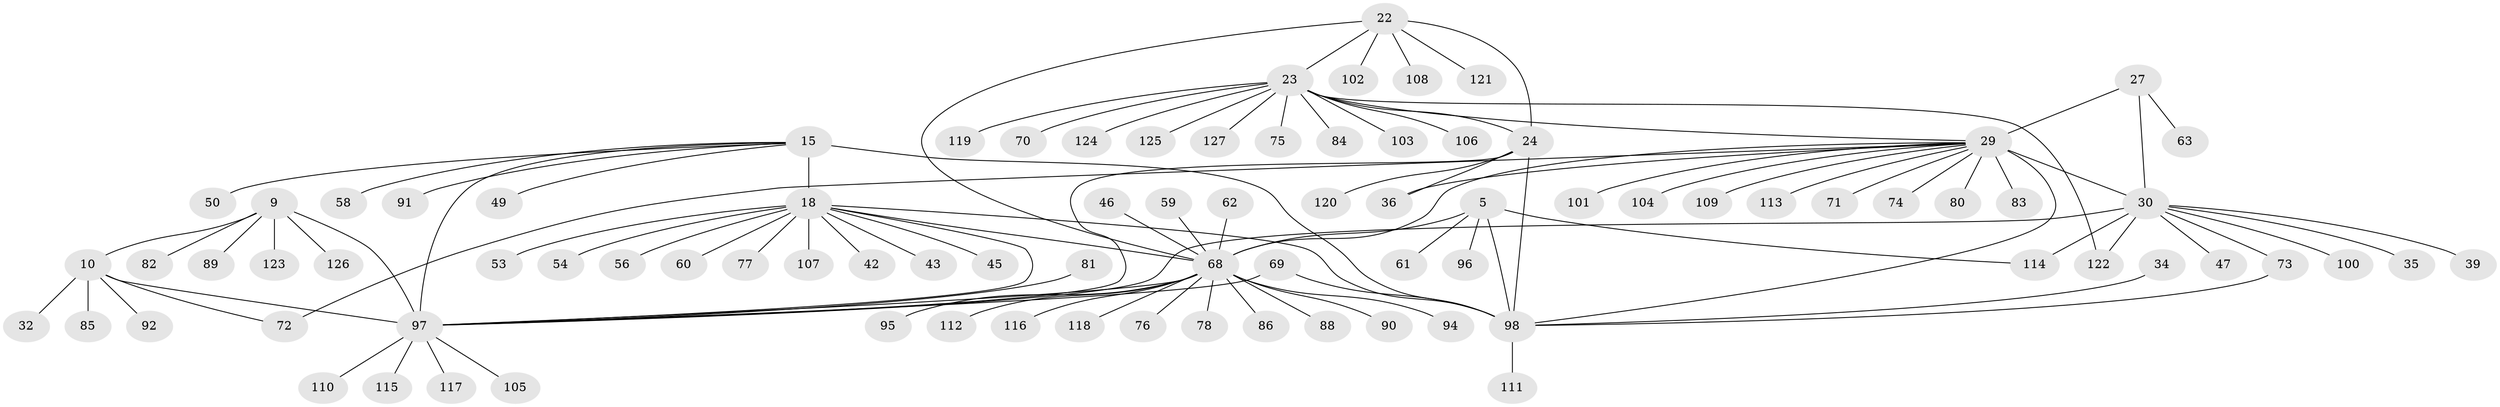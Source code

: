 // original degree distribution, {10: 0.031496062992125984, 12: 0.023622047244094488, 6: 0.023622047244094488, 11: 0.015748031496062992, 8: 0.047244094488188976, 7: 0.05511811023622047, 14: 0.015748031496062992, 9: 0.015748031496062992, 5: 0.007874015748031496, 4: 0.007874015748031496, 1: 0.6299212598425197, 2: 0.09448818897637795, 3: 0.031496062992125984}
// Generated by graph-tools (version 1.1) at 2025/58/03/04/25 21:58:50]
// undirected, 88 vertices, 105 edges
graph export_dot {
graph [start="1"]
  node [color=gray90,style=filled];
  5 [super="+3"];
  9 [super="+8"];
  10 [super="+7"];
  15 [super="+13"];
  18 [super="+14+16"];
  22 [super="+21"];
  23 [super="+20"];
  24 [super="+19"];
  27 [super="+26"];
  29 [super="+25"];
  30 [super="+28"];
  32;
  34;
  35;
  36;
  39;
  42;
  43;
  45;
  46;
  47;
  49;
  50;
  53;
  54;
  56;
  58;
  59;
  60;
  61;
  62;
  63;
  68 [super="+44+6+37+40"];
  69 [super="+57"];
  70;
  71;
  72 [super="+51"];
  73;
  74;
  75;
  76;
  77;
  78;
  80;
  81 [super="+66"];
  82;
  83;
  84;
  85;
  86;
  88;
  89;
  90;
  91;
  92;
  94;
  95;
  96;
  97 [super="+65+79"];
  98 [super="+17"];
  100 [super="+52"];
  101;
  102;
  103;
  104;
  105;
  106;
  107;
  108;
  109;
  110 [super="+67"];
  111;
  112;
  113;
  114 [super="+99"];
  115;
  116 [super="+38+87"];
  117;
  118;
  119;
  120;
  121;
  122 [super="+64+93"];
  123;
  124;
  125;
  126;
  127 [super="+48"];
  5 -- 61;
  5 -- 96;
  5 -- 114;
  5 -- 98;
  5 -- 68 [weight=8];
  9 -- 10 [weight=4];
  9 -- 82;
  9 -- 123;
  9 -- 126;
  9 -- 89;
  9 -- 97 [weight=4];
  10 -- 85;
  10 -- 92;
  10 -- 32;
  10 -- 72;
  10 -- 97 [weight=4];
  15 -- 18 [weight=6];
  15 -- 49;
  15 -- 97;
  15 -- 50;
  15 -- 58;
  15 -- 91;
  15 -- 98 [weight=2];
  18 -- 43;
  18 -- 54;
  18 -- 60;
  18 -- 42;
  18 -- 107;
  18 -- 45;
  18 -- 77;
  18 -- 53;
  18 -- 56;
  18 -- 98 [weight=3];
  18 -- 68;
  18 -- 97;
  22 -- 23 [weight=4];
  22 -- 24 [weight=4];
  22 -- 121;
  22 -- 102;
  22 -- 108;
  22 -- 68;
  23 -- 24 [weight=4];
  23 -- 75;
  23 -- 103;
  23 -- 125;
  23 -- 70;
  23 -- 106;
  23 -- 84;
  23 -- 119;
  23 -- 124;
  23 -- 29;
  23 -- 127;
  23 -- 122;
  24 -- 120;
  24 -- 36;
  24 -- 98;
  24 -- 97;
  27 -- 29 [weight=4];
  27 -- 30 [weight=4];
  27 -- 63;
  29 -- 30 [weight=4];
  29 -- 36;
  29 -- 80;
  29 -- 98 [weight=2];
  29 -- 101;
  29 -- 113;
  29 -- 71;
  29 -- 104;
  29 -- 74;
  29 -- 109;
  29 -- 83;
  29 -- 72;
  29 -- 68;
  30 -- 35;
  30 -- 73;
  30 -- 114;
  30 -- 39;
  30 -- 47;
  30 -- 100;
  30 -- 122;
  30 -- 97;
  34 -- 98;
  46 -- 68;
  59 -- 68;
  62 -- 68;
  68 -- 78;
  68 -- 112;
  68 -- 118;
  68 -- 86;
  68 -- 88;
  68 -- 94;
  68 -- 95;
  68 -- 97;
  68 -- 76;
  68 -- 116;
  68 -- 90;
  69 -- 98 [weight=2];
  69 -- 97;
  73 -- 98;
  81 -- 97;
  97 -- 105;
  97 -- 110;
  97 -- 115;
  97 -- 117;
  98 -- 111;
}
